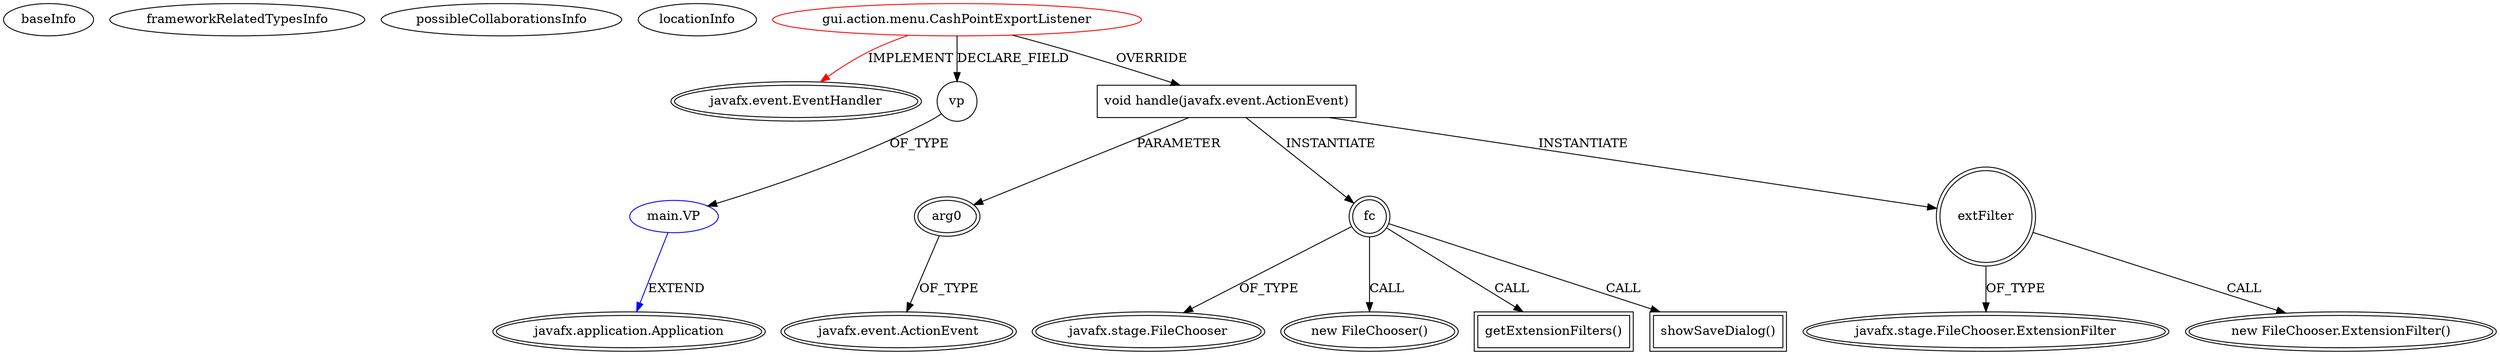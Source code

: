 digraph {
baseInfo[graphId=829,category="extension_graph",isAnonymous=false,possibleRelation=true]
frameworkRelatedTypesInfo[0="javafx.event.EventHandler"]
possibleCollaborationsInfo[0="829~FIELD_DECLARATION-~javafx.event.EventHandler ~javafx.application.Application ~false~false"]
locationInfo[projectName="MWeigert-Vectron",filePath="/MWeigert-Vectron/Vectron-master/src/gui/action/menu/CashPointExportListener.java",contextSignature="CashPointExportListener",graphId="829"]
0[label="gui.action.menu.CashPointExportListener",vertexType="ROOT_CLIENT_CLASS_DECLARATION",isFrameworkType=false,color=red]
1[label="javafx.event.EventHandler",vertexType="FRAMEWORK_INTERFACE_TYPE",isFrameworkType=true,peripheries=2]
2[label="vp",vertexType="FIELD_DECLARATION",isFrameworkType=false,shape=circle]
3[label="main.VP",vertexType="REFERENCE_CLIENT_CLASS_DECLARATION",isFrameworkType=false,color=blue]
4[label="javafx.application.Application",vertexType="FRAMEWORK_CLASS_TYPE",isFrameworkType=true,peripheries=2]
5[label="void handle(javafx.event.ActionEvent)",vertexType="OVERRIDING_METHOD_DECLARATION",isFrameworkType=false,shape=box]
6[label="arg0",vertexType="PARAMETER_DECLARATION",isFrameworkType=true,peripheries=2]
7[label="javafx.event.ActionEvent",vertexType="FRAMEWORK_CLASS_TYPE",isFrameworkType=true,peripheries=2]
9[label="fc",vertexType="VARIABLE_EXPRESION",isFrameworkType=true,peripheries=2,shape=circle]
10[label="javafx.stage.FileChooser",vertexType="FRAMEWORK_CLASS_TYPE",isFrameworkType=true,peripheries=2]
8[label="new FileChooser()",vertexType="CONSTRUCTOR_CALL",isFrameworkType=true,peripheries=2]
12[label="extFilter",vertexType="VARIABLE_EXPRESION",isFrameworkType=true,peripheries=2,shape=circle]
13[label="javafx.stage.FileChooser.ExtensionFilter",vertexType="FRAMEWORK_CLASS_TYPE",isFrameworkType=true,peripheries=2]
11[label="new FileChooser.ExtensionFilter()",vertexType="CONSTRUCTOR_CALL",isFrameworkType=true,peripheries=2]
15[label="getExtensionFilters()",vertexType="INSIDE_CALL",isFrameworkType=true,peripheries=2,shape=box]
17[label="showSaveDialog()",vertexType="INSIDE_CALL",isFrameworkType=true,peripheries=2,shape=box]
0->1[label="IMPLEMENT",color=red]
0->2[label="DECLARE_FIELD"]
3->4[label="EXTEND",color=blue]
2->3[label="OF_TYPE"]
0->5[label="OVERRIDE"]
6->7[label="OF_TYPE"]
5->6[label="PARAMETER"]
5->9[label="INSTANTIATE"]
9->10[label="OF_TYPE"]
9->8[label="CALL"]
5->12[label="INSTANTIATE"]
12->13[label="OF_TYPE"]
12->11[label="CALL"]
9->15[label="CALL"]
9->17[label="CALL"]
}
